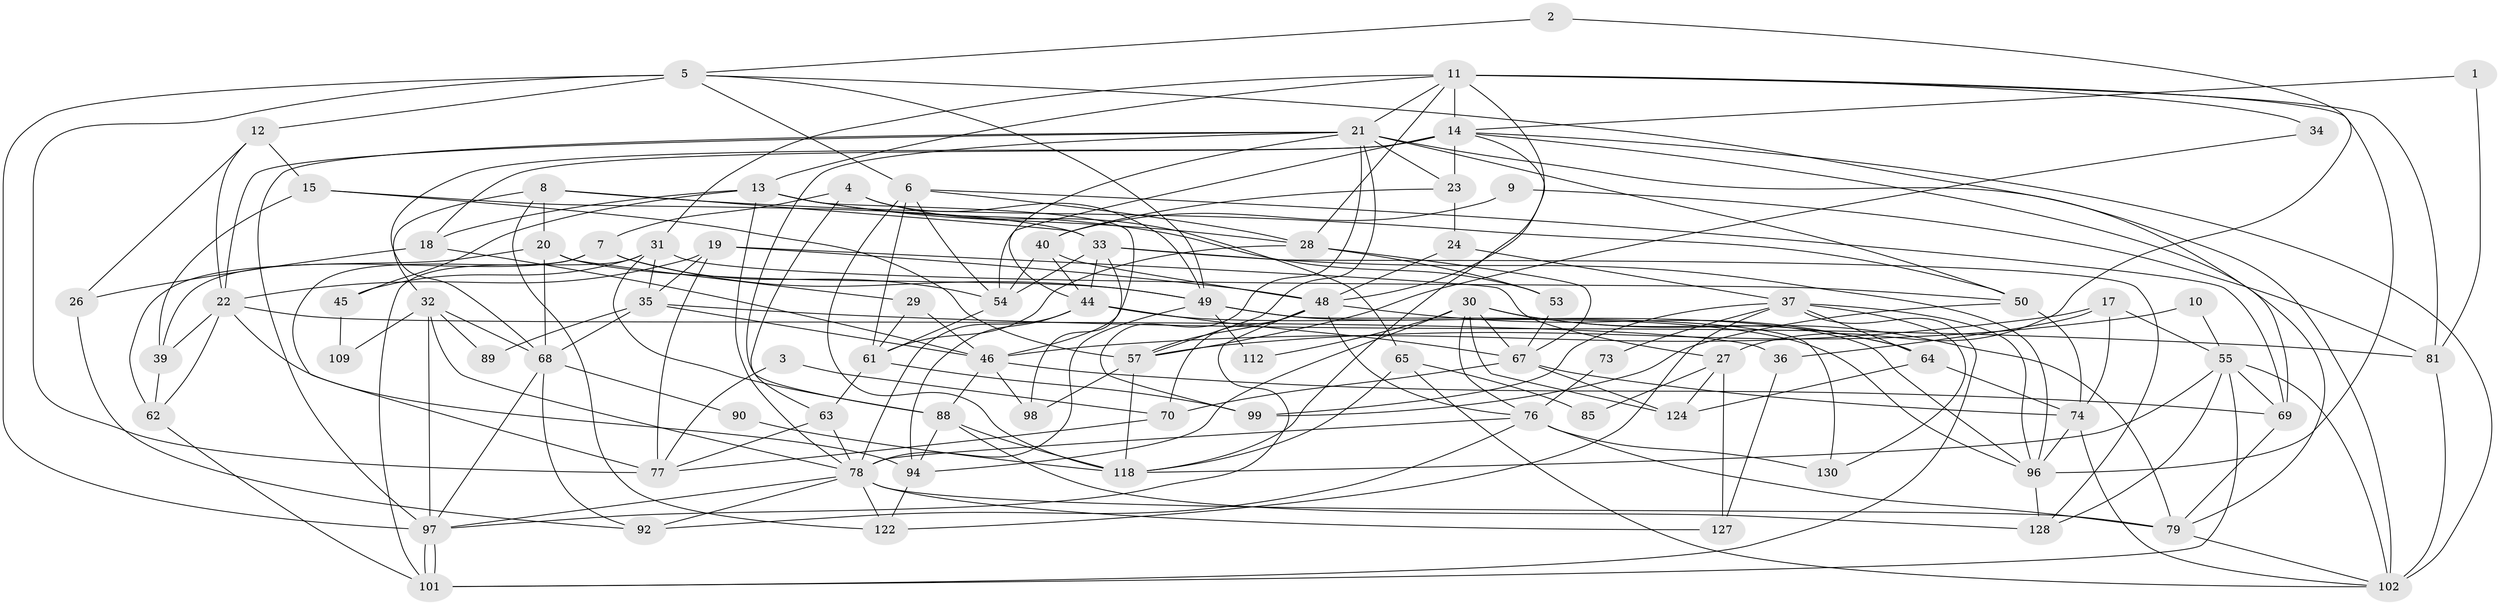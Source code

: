 // original degree distribution, {2: 0.16666666666666666, 4: 0.2878787878787879, 5: 0.19696969696969696, 7: 0.06060606060606061, 3: 0.21212121212121213, 6: 0.06818181818181818, 8: 0.007575757575757576}
// Generated by graph-tools (version 1.1) at 2025/41/03/06/25 10:41:53]
// undirected, 83 vertices, 210 edges
graph export_dot {
graph [start="1"]
  node [color=gray90,style=filled];
  1;
  2;
  3;
  4;
  5 [super="+16"];
  6 [super="+38"];
  7 [super="+91"];
  8;
  9;
  10;
  11 [super="+82"];
  12 [super="+120"];
  13 [super="+121"];
  14 [super="+71"];
  15 [super="+110"];
  17;
  18 [super="+25"];
  19 [super="+106"];
  20 [super="+66"];
  21 [super="+59"];
  22 [super="+75"];
  23 [super="+43"];
  24;
  26 [super="+41"];
  27;
  28;
  29;
  30 [super="+60"];
  31 [super="+56"];
  32 [super="+47"];
  33 [super="+104"];
  34;
  35 [super="+72"];
  36 [super="+58"];
  37 [super="+125"];
  39 [super="+83"];
  40 [super="+42"];
  44 [super="+117"];
  45;
  46 [super="+51"];
  48 [super="+84"];
  49 [super="+95"];
  50 [super="+52"];
  53 [super="+87"];
  54 [super="+108"];
  55 [super="+132"];
  57 [super="+129"];
  61 [super="+80"];
  62;
  63;
  64;
  65 [super="+111"];
  67 [super="+86"];
  68 [super="+103"];
  69 [super="+93"];
  70;
  73;
  74 [super="+100"];
  76;
  77 [super="+107"];
  78 [super="+131"];
  79 [super="+123"];
  81 [super="+105"];
  85;
  88 [super="+116"];
  89;
  90;
  92;
  94 [super="+114"];
  96 [super="+113"];
  97;
  98;
  99;
  101 [super="+126"];
  102 [super="+115"];
  109;
  112;
  118 [super="+119"];
  122;
  124;
  127;
  128;
  130;
  1 -- 14;
  1 -- 81;
  2 -- 27;
  2 -- 5;
  3 -- 77;
  3 -- 70;
  4 -- 63;
  4 -- 49;
  4 -- 65;
  4 -- 7;
  5 -- 97;
  5 -- 49;
  5 -- 12;
  5 -- 6;
  5 -- 102;
  5 -- 77;
  6 -- 118;
  6 -- 54;
  6 -- 28;
  6 -- 61 [weight=2];
  6 -- 69;
  7 -- 54;
  7 -- 49;
  7 -- 77;
  7 -- 39;
  8 -- 32;
  8 -- 20;
  8 -- 122;
  8 -- 33;
  8 -- 50;
  9 -- 40;
  9 -- 81;
  10 -- 55;
  10 -- 57;
  11 -- 96;
  11 -- 14;
  11 -- 21;
  11 -- 48;
  11 -- 81;
  11 -- 34;
  11 -- 28;
  11 -- 31;
  11 -- 13;
  12 -- 15;
  12 -- 26;
  12 -- 22;
  13 -- 45;
  13 -- 53;
  13 -- 28;
  13 -- 78;
  13 -- 46;
  13 -- 18;
  14 -- 23;
  14 -- 68 [weight=2];
  14 -- 118;
  14 -- 18;
  14 -- 54;
  14 -- 102;
  14 -- 69;
  15 -- 39 [weight=2];
  15 -- 33;
  15 -- 57;
  17 -- 55;
  17 -- 46;
  17 -- 74;
  17 -- 36;
  18 -- 26;
  18 -- 46;
  19 -- 22;
  19 -- 27;
  19 -- 48;
  19 -- 77;
  19 -- 35;
  20 -- 62;
  20 -- 29;
  20 -- 49;
  20 -- 68;
  21 -- 44;
  21 -- 99;
  21 -- 88;
  21 -- 22;
  21 -- 97;
  21 -- 23;
  21 -- 79;
  21 -- 50;
  21 -- 57;
  22 -- 62;
  22 -- 39;
  22 -- 94;
  22 -- 36;
  23 -- 24;
  23 -- 40;
  24 -- 37;
  24 -- 48;
  26 -- 92;
  27 -- 124;
  27 -- 85;
  27 -- 127;
  28 -- 61;
  28 -- 67;
  28 -- 53;
  29 -- 61;
  29 -- 46;
  30 -- 64;
  30 -- 124;
  30 -- 112;
  30 -- 67;
  30 -- 94;
  30 -- 76;
  30 -- 79;
  31 -- 88 [weight=2];
  31 -- 45;
  31 -- 50;
  31 -- 101;
  31 -- 35;
  32 -- 78;
  32 -- 97;
  32 -- 89;
  32 -- 109;
  32 -- 68;
  33 -- 128;
  33 -- 44;
  33 -- 96;
  33 -- 98;
  33 -- 54;
  34 -- 57;
  35 -- 46;
  35 -- 68;
  35 -- 81;
  35 -- 89;
  36 -- 127;
  37 -- 122;
  37 -- 73;
  37 -- 130;
  37 -- 64;
  37 -- 96;
  37 -- 99;
  37 -- 101;
  39 -- 62;
  40 -- 48;
  40 -- 44;
  40 -- 54;
  44 -- 96;
  44 -- 67;
  44 -- 94;
  44 -- 78;
  45 -- 109;
  46 -- 69;
  46 -- 98;
  46 -- 88;
  48 -- 76;
  48 -- 64;
  48 -- 70;
  48 -- 97;
  48 -- 57;
  49 -- 78;
  49 -- 96;
  49 -- 112;
  49 -- 130;
  50 -- 99;
  50 -- 74;
  53 -- 67;
  54 -- 61;
  55 -- 128;
  55 -- 101;
  55 -- 102;
  55 -- 118;
  55 -- 69;
  57 -- 98;
  57 -- 118;
  61 -- 63;
  61 -- 99;
  62 -- 101;
  63 -- 78;
  63 -- 77;
  64 -- 124;
  64 -- 74;
  65 -- 85;
  65 -- 118;
  65 -- 102;
  67 -- 70;
  67 -- 124;
  67 -- 74;
  68 -- 92;
  68 -- 90;
  68 -- 97;
  69 -- 79;
  70 -- 77;
  73 -- 76;
  74 -- 96;
  74 -- 102;
  76 -- 130;
  76 -- 78;
  76 -- 92;
  76 -- 79;
  78 -- 97;
  78 -- 127;
  78 -- 122;
  78 -- 92;
  78 -- 79;
  79 -- 102;
  81 -- 102;
  88 -- 128;
  88 -- 94;
  88 -- 118;
  90 -- 118;
  94 -- 122;
  96 -- 128;
  97 -- 101;
  97 -- 101;
}
